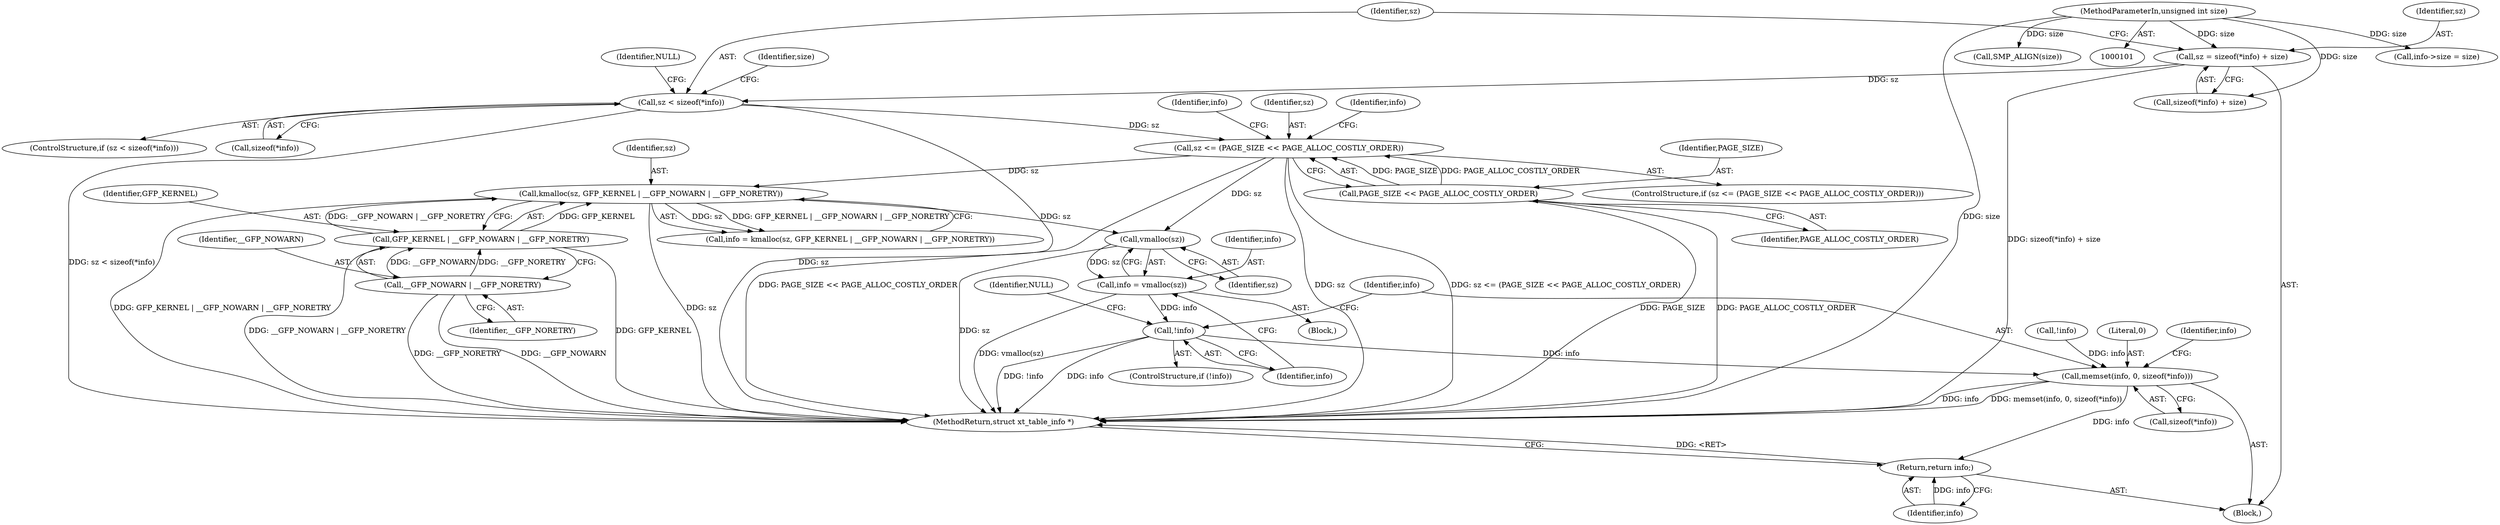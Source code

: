 digraph "0_linux_d157bd761585605b7882935ffb86286919f62ea1@API" {
"1000156" [label="(Call,vmalloc(sz))"];
"1000143" [label="(Call,kmalloc(sz, GFP_KERNEL | __GFP_NOWARN | __GFP_NORETRY))"];
"1000136" [label="(Call,sz <= (PAGE_SIZE << PAGE_ALLOC_COSTLY_ORDER))"];
"1000117" [label="(Call,sz < sizeof(*info))"];
"1000109" [label="(Call,sz = sizeof(*info) + size)"];
"1000102" [label="(MethodParameterIn,unsigned int size)"];
"1000138" [label="(Call,PAGE_SIZE << PAGE_ALLOC_COSTLY_ORDER)"];
"1000145" [label="(Call,GFP_KERNEL | __GFP_NOWARN | __GFP_NORETRY)"];
"1000147" [label="(Call,__GFP_NOWARN | __GFP_NORETRY)"];
"1000154" [label="(Call,info = vmalloc(sz))"];
"1000159" [label="(Call,!info)"];
"1000163" [label="(Call,memset(info, 0, sizeof(*info)))"];
"1000174" [label="(Return,return info;)"];
"1000157" [label="(Identifier,sz)"];
"1000175" [label="(Identifier,info)"];
"1000154" [label="(Call,info = vmalloc(sz))"];
"1000141" [label="(Call,info = kmalloc(sz, GFP_KERNEL | __GFP_NOWARN | __GFP_NORETRY))"];
"1000162" [label="(Identifier,NULL)"];
"1000142" [label="(Identifier,info)"];
"1000138" [label="(Call,PAGE_SIZE << PAGE_ALLOC_COSTLY_ORDER)"];
"1000117" [label="(Call,sz < sizeof(*info))"];
"1000119" [label="(Call,sizeof(*info))"];
"1000140" [label="(Identifier,PAGE_ALLOC_COSTLY_ORDER)"];
"1000110" [label="(Identifier,sz)"];
"1000153" [label="(Block,)"];
"1000156" [label="(Call,vmalloc(sz))"];
"1000103" [label="(Block,)"];
"1000123" [label="(Identifier,NULL)"];
"1000163" [label="(Call,memset(info, 0, sizeof(*info)))"];
"1000118" [label="(Identifier,sz)"];
"1000155" [label="(Identifier,info)"];
"1000136" [label="(Call,sz <= (PAGE_SIZE << PAGE_ALLOC_COSTLY_ORDER))"];
"1000135" [label="(ControlStructure,if (sz <= (PAGE_SIZE << PAGE_ALLOC_COSTLY_ORDER)))"];
"1000176" [label="(MethodReturn,struct xt_table_info *)"];
"1000129" [label="(Identifier,size)"];
"1000151" [label="(Call,!info)"];
"1000164" [label="(Identifier,info)"];
"1000147" [label="(Call,__GFP_NOWARN | __GFP_NORETRY)"];
"1000111" [label="(Call,sizeof(*info) + size)"];
"1000169" [label="(Call,info->size = size)"];
"1000160" [label="(Identifier,info)"];
"1000174" [label="(Return,return info;)"];
"1000165" [label="(Literal,0)"];
"1000145" [label="(Call,GFP_KERNEL | __GFP_NOWARN | __GFP_NORETRY)"];
"1000149" [label="(Identifier,__GFP_NORETRY)"];
"1000128" [label="(Call,SMP_ALIGN(size))"];
"1000152" [label="(Identifier,info)"];
"1000102" [label="(MethodParameterIn,unsigned int size)"];
"1000158" [label="(ControlStructure,if (!info))"];
"1000116" [label="(ControlStructure,if (sz < sizeof(*info)))"];
"1000139" [label="(Identifier,PAGE_SIZE)"];
"1000137" [label="(Identifier,sz)"];
"1000148" [label="(Identifier,__GFP_NOWARN)"];
"1000146" [label="(Identifier,GFP_KERNEL)"];
"1000171" [label="(Identifier,info)"];
"1000159" [label="(Call,!info)"];
"1000143" [label="(Call,kmalloc(sz, GFP_KERNEL | __GFP_NOWARN | __GFP_NORETRY))"];
"1000166" [label="(Call,sizeof(*info))"];
"1000109" [label="(Call,sz = sizeof(*info) + size)"];
"1000144" [label="(Identifier,sz)"];
"1000156" -> "1000154"  [label="AST: "];
"1000156" -> "1000157"  [label="CFG: "];
"1000157" -> "1000156"  [label="AST: "];
"1000154" -> "1000156"  [label="CFG: "];
"1000156" -> "1000176"  [label="DDG: sz"];
"1000156" -> "1000154"  [label="DDG: sz"];
"1000143" -> "1000156"  [label="DDG: sz"];
"1000136" -> "1000156"  [label="DDG: sz"];
"1000143" -> "1000141"  [label="AST: "];
"1000143" -> "1000145"  [label="CFG: "];
"1000144" -> "1000143"  [label="AST: "];
"1000145" -> "1000143"  [label="AST: "];
"1000141" -> "1000143"  [label="CFG: "];
"1000143" -> "1000176"  [label="DDG: sz"];
"1000143" -> "1000176"  [label="DDG: GFP_KERNEL | __GFP_NOWARN | __GFP_NORETRY"];
"1000143" -> "1000141"  [label="DDG: sz"];
"1000143" -> "1000141"  [label="DDG: GFP_KERNEL | __GFP_NOWARN | __GFP_NORETRY"];
"1000136" -> "1000143"  [label="DDG: sz"];
"1000145" -> "1000143"  [label="DDG: GFP_KERNEL"];
"1000145" -> "1000143"  [label="DDG: __GFP_NOWARN | __GFP_NORETRY"];
"1000136" -> "1000135"  [label="AST: "];
"1000136" -> "1000138"  [label="CFG: "];
"1000137" -> "1000136"  [label="AST: "];
"1000138" -> "1000136"  [label="AST: "];
"1000142" -> "1000136"  [label="CFG: "];
"1000152" -> "1000136"  [label="CFG: "];
"1000136" -> "1000176"  [label="DDG: sz <= (PAGE_SIZE << PAGE_ALLOC_COSTLY_ORDER)"];
"1000136" -> "1000176"  [label="DDG: PAGE_SIZE << PAGE_ALLOC_COSTLY_ORDER"];
"1000136" -> "1000176"  [label="DDG: sz"];
"1000117" -> "1000136"  [label="DDG: sz"];
"1000138" -> "1000136"  [label="DDG: PAGE_SIZE"];
"1000138" -> "1000136"  [label="DDG: PAGE_ALLOC_COSTLY_ORDER"];
"1000117" -> "1000116"  [label="AST: "];
"1000117" -> "1000119"  [label="CFG: "];
"1000118" -> "1000117"  [label="AST: "];
"1000119" -> "1000117"  [label="AST: "];
"1000123" -> "1000117"  [label="CFG: "];
"1000129" -> "1000117"  [label="CFG: "];
"1000117" -> "1000176"  [label="DDG: sz"];
"1000117" -> "1000176"  [label="DDG: sz < sizeof(*info)"];
"1000109" -> "1000117"  [label="DDG: sz"];
"1000109" -> "1000103"  [label="AST: "];
"1000109" -> "1000111"  [label="CFG: "];
"1000110" -> "1000109"  [label="AST: "];
"1000111" -> "1000109"  [label="AST: "];
"1000118" -> "1000109"  [label="CFG: "];
"1000109" -> "1000176"  [label="DDG: sizeof(*info) + size"];
"1000102" -> "1000109"  [label="DDG: size"];
"1000102" -> "1000101"  [label="AST: "];
"1000102" -> "1000176"  [label="DDG: size"];
"1000102" -> "1000111"  [label="DDG: size"];
"1000102" -> "1000128"  [label="DDG: size"];
"1000102" -> "1000169"  [label="DDG: size"];
"1000138" -> "1000140"  [label="CFG: "];
"1000139" -> "1000138"  [label="AST: "];
"1000140" -> "1000138"  [label="AST: "];
"1000138" -> "1000176"  [label="DDG: PAGE_SIZE"];
"1000138" -> "1000176"  [label="DDG: PAGE_ALLOC_COSTLY_ORDER"];
"1000145" -> "1000147"  [label="CFG: "];
"1000146" -> "1000145"  [label="AST: "];
"1000147" -> "1000145"  [label="AST: "];
"1000145" -> "1000176"  [label="DDG: GFP_KERNEL"];
"1000145" -> "1000176"  [label="DDG: __GFP_NOWARN | __GFP_NORETRY"];
"1000147" -> "1000145"  [label="DDG: __GFP_NOWARN"];
"1000147" -> "1000145"  [label="DDG: __GFP_NORETRY"];
"1000147" -> "1000149"  [label="CFG: "];
"1000148" -> "1000147"  [label="AST: "];
"1000149" -> "1000147"  [label="AST: "];
"1000147" -> "1000176"  [label="DDG: __GFP_NORETRY"];
"1000147" -> "1000176"  [label="DDG: __GFP_NOWARN"];
"1000154" -> "1000153"  [label="AST: "];
"1000155" -> "1000154"  [label="AST: "];
"1000160" -> "1000154"  [label="CFG: "];
"1000154" -> "1000176"  [label="DDG: vmalloc(sz)"];
"1000154" -> "1000159"  [label="DDG: info"];
"1000159" -> "1000158"  [label="AST: "];
"1000159" -> "1000160"  [label="CFG: "];
"1000160" -> "1000159"  [label="AST: "];
"1000162" -> "1000159"  [label="CFG: "];
"1000164" -> "1000159"  [label="CFG: "];
"1000159" -> "1000176"  [label="DDG: info"];
"1000159" -> "1000176"  [label="DDG: !info"];
"1000159" -> "1000163"  [label="DDG: info"];
"1000163" -> "1000103"  [label="AST: "];
"1000163" -> "1000166"  [label="CFG: "];
"1000164" -> "1000163"  [label="AST: "];
"1000165" -> "1000163"  [label="AST: "];
"1000166" -> "1000163"  [label="AST: "];
"1000171" -> "1000163"  [label="CFG: "];
"1000163" -> "1000176"  [label="DDG: info"];
"1000163" -> "1000176"  [label="DDG: memset(info, 0, sizeof(*info))"];
"1000151" -> "1000163"  [label="DDG: info"];
"1000163" -> "1000174"  [label="DDG: info"];
"1000174" -> "1000103"  [label="AST: "];
"1000174" -> "1000175"  [label="CFG: "];
"1000175" -> "1000174"  [label="AST: "];
"1000176" -> "1000174"  [label="CFG: "];
"1000174" -> "1000176"  [label="DDG: <RET>"];
"1000175" -> "1000174"  [label="DDG: info"];
}

